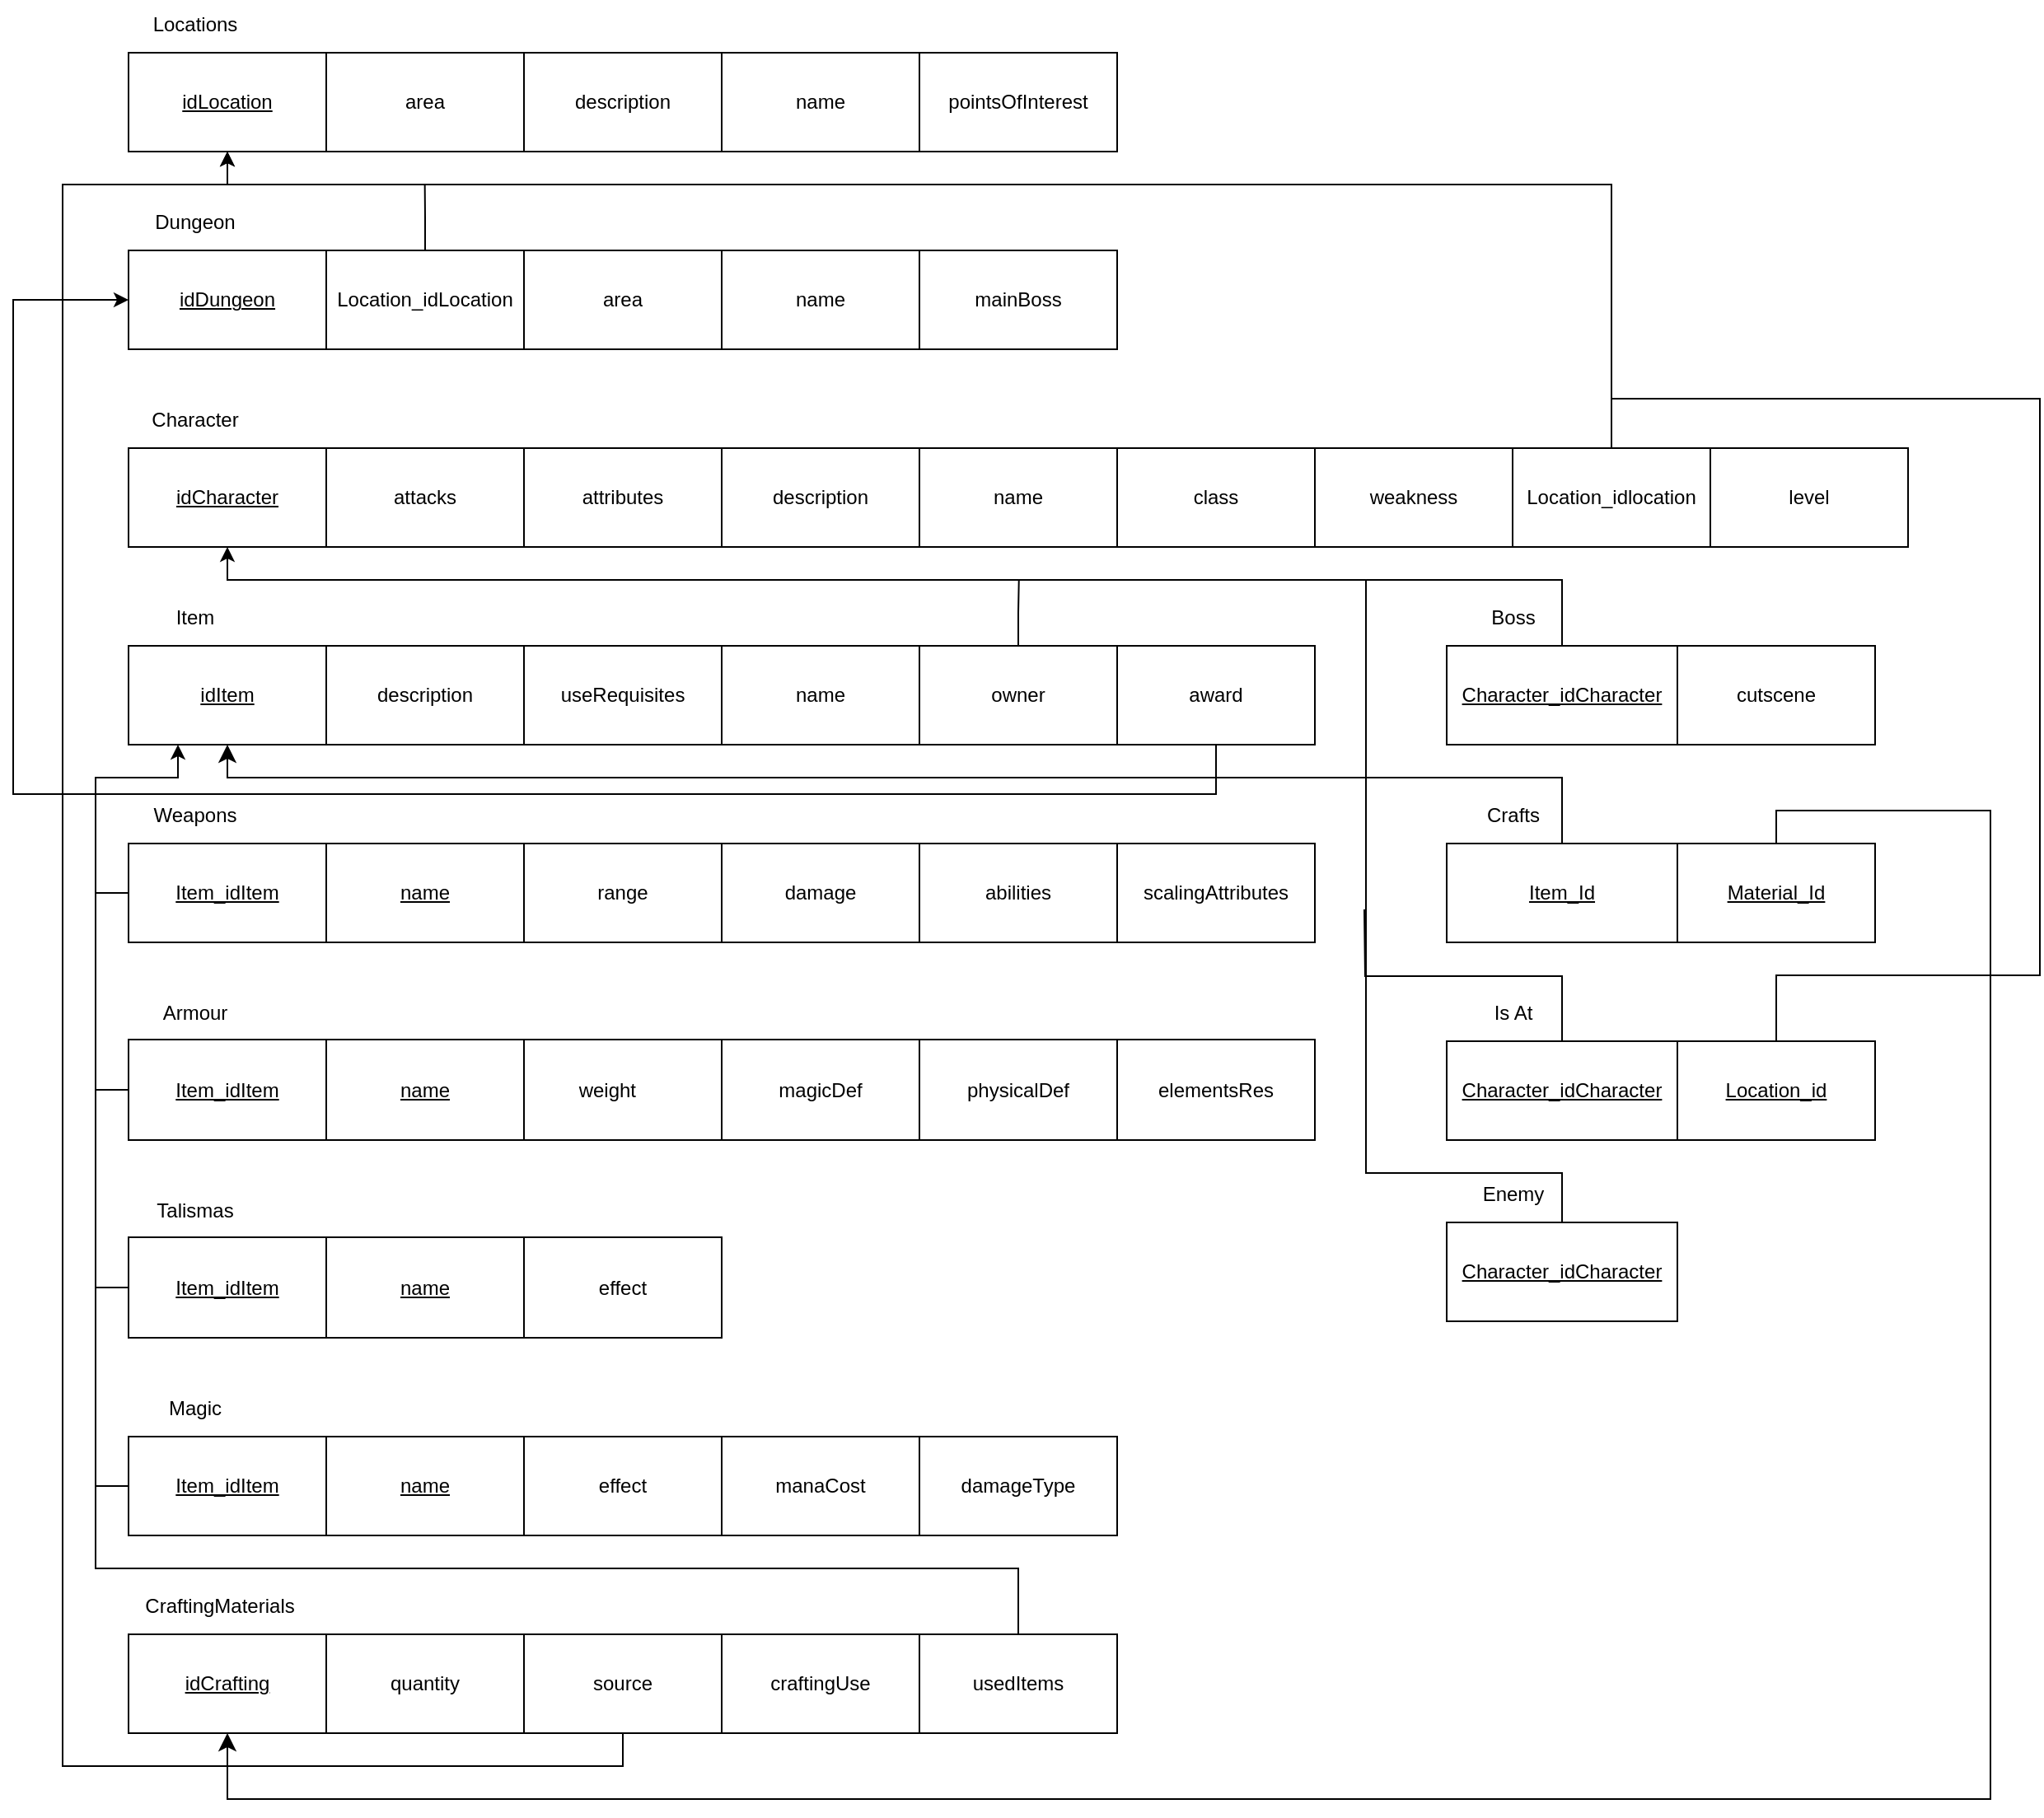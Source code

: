 <mxfile version="24.2.3" type="device">
  <diagram id="R2lEEEUBdFMjLlhIrx00" name="Page-1">
    <mxGraphModel dx="2249" dy="1964" grid="1" gridSize="10" guides="1" tooltips="1" connect="1" arrows="1" fold="1" page="1" pageScale="1" pageWidth="850" pageHeight="1100" math="0" shadow="0" extFonts="Permanent Marker^https://fonts.googleapis.com/css?family=Permanent+Marker">
      <root>
        <mxCell id="0" />
        <mxCell id="1" parent="0" />
        <mxCell id="tjL4641ZIOQCVREwr72X-2" value="&lt;u&gt;idCharacter&lt;/u&gt;" style="rounded=0;whiteSpace=wrap;html=1;" parent="1" vertex="1">
          <mxGeometry x="40" y="80" width="120" height="60" as="geometry" />
        </mxCell>
        <mxCell id="tjL4641ZIOQCVREwr72X-3" value="Character" style="text;html=1;align=center;verticalAlign=middle;resizable=0;points=[];autosize=1;strokeColor=none;fillColor=none;" parent="1" vertex="1">
          <mxGeometry x="40" y="48" width="80" height="30" as="geometry" />
        </mxCell>
        <mxCell id="tjL4641ZIOQCVREwr72X-4" value="attacks" style="rounded=0;whiteSpace=wrap;html=1;" parent="1" vertex="1">
          <mxGeometry x="160" y="80" width="120" height="60" as="geometry" />
        </mxCell>
        <mxCell id="tjL4641ZIOQCVREwr72X-5" value="attributes" style="rounded=0;whiteSpace=wrap;html=1;" parent="1" vertex="1">
          <mxGeometry x="280" y="80" width="120" height="60" as="geometry" />
        </mxCell>
        <mxCell id="tjL4641ZIOQCVREwr72X-6" value="description" style="rounded=0;whiteSpace=wrap;html=1;" parent="1" vertex="1">
          <mxGeometry x="400" y="80" width="120" height="60" as="geometry" />
        </mxCell>
        <mxCell id="tjL4641ZIOQCVREwr72X-7" value="name" style="rounded=0;whiteSpace=wrap;html=1;" parent="1" vertex="1">
          <mxGeometry x="520" y="80" width="120" height="60" as="geometry" />
        </mxCell>
        <mxCell id="tjL4641ZIOQCVREwr72X-8" value="Item" style="text;html=1;align=center;verticalAlign=middle;resizable=0;points=[];autosize=1;strokeColor=none;fillColor=none;" parent="1" vertex="1">
          <mxGeometry x="55" y="168" width="50" height="30" as="geometry" />
        </mxCell>
        <mxCell id="tjL4641ZIOQCVREwr72X-9" value="&lt;u&gt;idItem&lt;/u&gt;" style="rounded=0;whiteSpace=wrap;html=1;" parent="1" vertex="1">
          <mxGeometry x="40" y="200" width="120" height="60" as="geometry" />
        </mxCell>
        <mxCell id="tjL4641ZIOQCVREwr72X-10" value="description" style="rounded=0;whiteSpace=wrap;html=1;" parent="1" vertex="1">
          <mxGeometry x="160" y="200" width="120" height="60" as="geometry" />
        </mxCell>
        <mxCell id="tjL4641ZIOQCVREwr72X-11" value="useRequisites" style="rounded=0;whiteSpace=wrap;html=1;" parent="1" vertex="1">
          <mxGeometry x="280" y="200" width="120" height="60" as="geometry" />
        </mxCell>
        <mxCell id="tjL4641ZIOQCVREwr72X-12" value="name" style="rounded=0;whiteSpace=wrap;html=1;" parent="1" vertex="1">
          <mxGeometry x="400" y="200" width="120" height="60" as="geometry" />
        </mxCell>
        <mxCell id="tjL4641ZIOQCVREwr72X-15" value="Weapons" style="text;html=1;align=center;verticalAlign=middle;resizable=0;points=[];autosize=1;strokeColor=none;fillColor=none;" parent="1" vertex="1">
          <mxGeometry x="45" y="288" width="70" height="30" as="geometry" />
        </mxCell>
        <mxCell id="ZSU2yMdnMfYjr0uOL4E9-22" style="edgeStyle=orthogonalEdgeStyle;rounded=0;orthogonalLoop=1;jettySize=auto;html=1;exitX=0;exitY=0.5;exitDx=0;exitDy=0;endArrow=none;endFill=0;" parent="1" source="tjL4641ZIOQCVREwr72X-16" edge="1">
          <mxGeometry relative="1" as="geometry">
            <mxPoint x="20" y="330" as="targetPoint" />
          </mxGeometry>
        </mxCell>
        <mxCell id="tjL4641ZIOQCVREwr72X-16" value="&lt;u&gt;Item_idItem&lt;/u&gt;" style="rounded=0;whiteSpace=wrap;html=1;" parent="1" vertex="1">
          <mxGeometry x="40" y="320" width="120" height="60" as="geometry" />
        </mxCell>
        <mxCell id="tjL4641ZIOQCVREwr72X-17" value="range" style="rounded=0;whiteSpace=wrap;html=1;" parent="1" vertex="1">
          <mxGeometry x="280" y="320" width="120" height="60" as="geometry" />
        </mxCell>
        <mxCell id="tjL4641ZIOQCVREwr72X-18" value="damage" style="rounded=0;whiteSpace=wrap;html=1;" parent="1" vertex="1">
          <mxGeometry x="400" y="320" width="120" height="60" as="geometry" />
        </mxCell>
        <mxCell id="tjL4641ZIOQCVREwr72X-19" value="abilities" style="rounded=0;whiteSpace=wrap;html=1;" parent="1" vertex="1">
          <mxGeometry x="520" y="320" width="120" height="60" as="geometry" />
        </mxCell>
        <mxCell id="tjL4641ZIOQCVREwr72X-20" value="scalingAttributes" style="rounded=0;whiteSpace=wrap;html=1;" parent="1" vertex="1">
          <mxGeometry x="640" y="320" width="120" height="60" as="geometry" />
        </mxCell>
        <mxCell id="tjL4641ZIOQCVREwr72X-22" value="Armour" style="text;html=1;align=center;verticalAlign=middle;resizable=0;points=[];autosize=1;strokeColor=none;fillColor=none;" parent="1" vertex="1">
          <mxGeometry x="50" y="408" width="60" height="30" as="geometry" />
        </mxCell>
        <mxCell id="ZSU2yMdnMfYjr0uOL4E9-19" style="edgeStyle=orthogonalEdgeStyle;rounded=0;orthogonalLoop=1;jettySize=auto;html=1;exitX=0;exitY=0.5;exitDx=0;exitDy=0;entryX=0.25;entryY=1;entryDx=0;entryDy=0;" parent="1" source="tjL4641ZIOQCVREwr72X-23" target="tjL4641ZIOQCVREwr72X-9" edge="1">
          <mxGeometry relative="1" as="geometry">
            <Array as="points">
              <mxPoint x="20" y="469" />
              <mxPoint x="20" y="280" />
              <mxPoint x="70" y="280" />
            </Array>
          </mxGeometry>
        </mxCell>
        <mxCell id="tjL4641ZIOQCVREwr72X-23" value="&lt;u&gt;Item_idItem&lt;/u&gt;" style="rounded=0;whiteSpace=wrap;html=1;" parent="1" vertex="1">
          <mxGeometry x="40" y="439" width="120" height="61" as="geometry" />
        </mxCell>
        <mxCell id="tjL4641ZIOQCVREwr72X-24" value="weight&lt;span style=&quot;white-space: pre;&quot;&gt;&#x9;&lt;/span&gt;" style="rounded=0;whiteSpace=wrap;html=1;" parent="1" vertex="1">
          <mxGeometry x="280" y="439" width="120" height="61" as="geometry" />
        </mxCell>
        <mxCell id="tjL4641ZIOQCVREwr72X-25" value="magicDef" style="rounded=0;whiteSpace=wrap;html=1;" parent="1" vertex="1">
          <mxGeometry x="400" y="439" width="120" height="61" as="geometry" />
        </mxCell>
        <mxCell id="tjL4641ZIOQCVREwr72X-26" value="physicalDef" style="rounded=0;whiteSpace=wrap;html=1;" parent="1" vertex="1">
          <mxGeometry x="520" y="439" width="120" height="61" as="geometry" />
        </mxCell>
        <mxCell id="tjL4641ZIOQCVREwr72X-27" value="elementsRes" style="rounded=0;whiteSpace=wrap;html=1;" parent="1" vertex="1">
          <mxGeometry x="640" y="439" width="120" height="61" as="geometry" />
        </mxCell>
        <mxCell id="tjL4641ZIOQCVREwr72X-29" value="Talismas" style="text;html=1;align=center;verticalAlign=middle;resizable=0;points=[];autosize=1;strokeColor=none;fillColor=none;" parent="1" vertex="1">
          <mxGeometry x="45" y="528" width="70" height="30" as="geometry" />
        </mxCell>
        <mxCell id="ZSU2yMdnMfYjr0uOL4E9-20" style="edgeStyle=orthogonalEdgeStyle;rounded=0;orthogonalLoop=1;jettySize=auto;html=1;exitX=0;exitY=0.5;exitDx=0;exitDy=0;strokeColor=default;endArrow=none;endFill=0;" parent="1" source="tjL4641ZIOQCVREwr72X-30" edge="1">
          <mxGeometry relative="1" as="geometry">
            <mxPoint x="20" y="450" as="targetPoint" />
          </mxGeometry>
        </mxCell>
        <mxCell id="tjL4641ZIOQCVREwr72X-30" value="&lt;u&gt;Item_idItem&lt;/u&gt;" style="rounded=0;whiteSpace=wrap;html=1;" parent="1" vertex="1">
          <mxGeometry x="40" y="559" width="120" height="61" as="geometry" />
        </mxCell>
        <mxCell id="tjL4641ZIOQCVREwr72X-31" value="&lt;u&gt;name&lt;/u&gt;" style="rounded=0;whiteSpace=wrap;html=1;" parent="1" vertex="1">
          <mxGeometry x="160" y="559" width="120" height="61" as="geometry" />
        </mxCell>
        <mxCell id="ZSU2yMdnMfYjr0uOL4E9-21" style="edgeStyle=orthogonalEdgeStyle;rounded=0;orthogonalLoop=1;jettySize=auto;html=1;exitX=0;exitY=0.5;exitDx=0;exitDy=0;endArrow=none;endFill=0;" parent="1" source="tjL4641ZIOQCVREwr72X-36" edge="1">
          <mxGeometry relative="1" as="geometry">
            <mxPoint x="20" y="580" as="targetPoint" />
          </mxGeometry>
        </mxCell>
        <mxCell id="tjL4641ZIOQCVREwr72X-36" value="&lt;u&gt;Item_idItem&lt;/u&gt;" style="rounded=0;whiteSpace=wrap;html=1;" parent="1" vertex="1">
          <mxGeometry x="40" y="680" width="120" height="60" as="geometry" />
        </mxCell>
        <mxCell id="tjL4641ZIOQCVREwr72X-37" value="Magic" style="text;html=1;align=center;verticalAlign=middle;resizable=0;points=[];autosize=1;strokeColor=none;fillColor=none;" parent="1" vertex="1">
          <mxGeometry x="50" y="648" width="60" height="30" as="geometry" />
        </mxCell>
        <mxCell id="tjL4641ZIOQCVREwr72X-38" value="effect" style="rounded=0;whiteSpace=wrap;html=1;" parent="1" vertex="1">
          <mxGeometry x="280" y="680" width="120" height="60" as="geometry" />
        </mxCell>
        <mxCell id="tjL4641ZIOQCVREwr72X-39" value="manaCost" style="rounded=0;whiteSpace=wrap;html=1;" parent="1" vertex="1">
          <mxGeometry x="400" y="680" width="120" height="60" as="geometry" />
        </mxCell>
        <mxCell id="tjL4641ZIOQCVREwr72X-40" value="damageType" style="rounded=0;whiteSpace=wrap;html=1;" parent="1" vertex="1">
          <mxGeometry x="520" y="680" width="120" height="60" as="geometry" />
        </mxCell>
        <mxCell id="tjL4641ZIOQCVREwr72X-42" value="&lt;u&gt;idCrafting&lt;/u&gt;" style="rounded=0;whiteSpace=wrap;html=1;" parent="1" vertex="1">
          <mxGeometry x="40" y="800" width="120" height="60" as="geometry" />
        </mxCell>
        <mxCell id="tjL4641ZIOQCVREwr72X-43" value="CraftingMaterials" style="text;html=1;align=center;verticalAlign=middle;resizable=0;points=[];autosize=1;strokeColor=none;fillColor=none;" parent="1" vertex="1">
          <mxGeometry x="40" y="768" width="110" height="30" as="geometry" />
        </mxCell>
        <mxCell id="tjL4641ZIOQCVREwr72X-44" value="quantity" style="rounded=0;whiteSpace=wrap;html=1;" parent="1" vertex="1">
          <mxGeometry x="160" y="800" width="120" height="60" as="geometry" />
        </mxCell>
        <mxCell id="ZSU2yMdnMfYjr0uOL4E9-16" style="edgeStyle=orthogonalEdgeStyle;rounded=0;orthogonalLoop=1;jettySize=auto;html=1;exitX=0.5;exitY=1;exitDx=0;exitDy=0;entryX=0.5;entryY=1;entryDx=0;entryDy=0;" parent="1" source="tjL4641ZIOQCVREwr72X-45" target="tjL4641ZIOQCVREwr72X-52" edge="1">
          <mxGeometry relative="1" as="geometry">
            <Array as="points">
              <mxPoint x="340" y="880" />
              <mxPoint y="880" />
              <mxPoint y="-80" />
              <mxPoint x="100" y="-80" />
            </Array>
          </mxGeometry>
        </mxCell>
        <mxCell id="tjL4641ZIOQCVREwr72X-45" value="source" style="rounded=0;whiteSpace=wrap;html=1;" parent="1" vertex="1">
          <mxGeometry x="280" y="800" width="120" height="60" as="geometry" />
        </mxCell>
        <mxCell id="tjL4641ZIOQCVREwr72X-46" value="craftingUse" style="rounded=0;whiteSpace=wrap;html=1;" parent="1" vertex="1">
          <mxGeometry x="400" y="800" width="120" height="60" as="geometry" />
        </mxCell>
        <mxCell id="ZSU2yMdnMfYjr0uOL4E9-15" style="edgeStyle=orthogonalEdgeStyle;rounded=0;orthogonalLoop=1;jettySize=auto;html=1;exitX=0.5;exitY=0;exitDx=0;exitDy=0;endArrow=none;endFill=0;" parent="1" source="tjL4641ZIOQCVREwr72X-47" edge="1">
          <mxGeometry relative="1" as="geometry">
            <mxPoint x="20" y="700" as="targetPoint" />
            <Array as="points">
              <mxPoint x="580" y="760" />
              <mxPoint x="20" y="760" />
            </Array>
          </mxGeometry>
        </mxCell>
        <mxCell id="tjL4641ZIOQCVREwr72X-47" value="usedItems" style="rounded=0;whiteSpace=wrap;html=1;" parent="1" vertex="1">
          <mxGeometry x="520" y="800" width="120" height="60" as="geometry" />
        </mxCell>
        <mxCell id="tjL4641ZIOQCVREwr72X-52" value="&lt;u&gt;idLocation&lt;/u&gt;" style="rounded=0;whiteSpace=wrap;html=1;" parent="1" vertex="1">
          <mxGeometry x="40" y="-160" width="120" height="60" as="geometry" />
        </mxCell>
        <mxCell id="tjL4641ZIOQCVREwr72X-53" value="Locations" style="text;html=1;align=center;verticalAlign=middle;resizable=0;points=[];autosize=1;strokeColor=none;fillColor=none;" parent="1" vertex="1">
          <mxGeometry x="45" y="-192" width="70" height="30" as="geometry" />
        </mxCell>
        <mxCell id="tjL4641ZIOQCVREwr72X-54" value="area" style="rounded=0;whiteSpace=wrap;html=1;" parent="1" vertex="1">
          <mxGeometry x="160" y="-160" width="120" height="60" as="geometry" />
        </mxCell>
        <mxCell id="tjL4641ZIOQCVREwr72X-55" value="description" style="rounded=0;whiteSpace=wrap;html=1;" parent="1" vertex="1">
          <mxGeometry x="280" y="-160" width="120" height="60" as="geometry" />
        </mxCell>
        <mxCell id="tjL4641ZIOQCVREwr72X-56" value="name" style="rounded=0;whiteSpace=wrap;html=1;" parent="1" vertex="1">
          <mxGeometry x="400" y="-160" width="120" height="60" as="geometry" />
        </mxCell>
        <mxCell id="tjL4641ZIOQCVREwr72X-57" value="pointsOfInterest" style="rounded=0;whiteSpace=wrap;html=1;" parent="1" vertex="1">
          <mxGeometry x="520" y="-160" width="120" height="60" as="geometry" />
        </mxCell>
        <mxCell id="ZSU2yMdnMfYjr0uOL4E9-23" style="edgeStyle=orthogonalEdgeStyle;rounded=0;orthogonalLoop=1;jettySize=auto;html=1;exitX=0.5;exitY=0;exitDx=0;exitDy=0;entryX=0.5;entryY=1;entryDx=0;entryDy=0;" parent="1" source="tjL4641ZIOQCVREwr72X-60" target="tjL4641ZIOQCVREwr72X-2" edge="1">
          <mxGeometry relative="1" as="geometry">
            <Array as="points">
              <mxPoint x="910" y="160" />
              <mxPoint x="100" y="160" />
            </Array>
          </mxGeometry>
        </mxCell>
        <mxCell id="tjL4641ZIOQCVREwr72X-60" value="&lt;u&gt;Character_idCharacter&lt;/u&gt;" style="rounded=0;whiteSpace=wrap;html=1;" parent="1" vertex="1">
          <mxGeometry x="840" y="200" width="140" height="60" as="geometry" />
        </mxCell>
        <mxCell id="tjL4641ZIOQCVREwr72X-61" value="Boss" style="text;html=1;align=center;verticalAlign=middle;resizable=0;points=[];autosize=1;strokeColor=none;fillColor=none;" parent="1" vertex="1">
          <mxGeometry x="855" y="168" width="50" height="30" as="geometry" />
        </mxCell>
        <mxCell id="tjL4641ZIOQCVREwr72X-62" value="cutscene" style="rounded=0;whiteSpace=wrap;html=1;" parent="1" vertex="1">
          <mxGeometry x="980" y="200" width="120" height="60" as="geometry" />
        </mxCell>
        <mxCell id="ZSU2yMdnMfYjr0uOL4E9-1" value="class" style="rounded=0;whiteSpace=wrap;html=1;" parent="1" vertex="1">
          <mxGeometry x="640" y="80" width="120" height="60" as="geometry" />
        </mxCell>
        <mxCell id="ZSU2yMdnMfYjr0uOL4E9-2" value="weakness" style="rounded=0;whiteSpace=wrap;html=1;" parent="1" vertex="1">
          <mxGeometry x="760" y="80" width="120" height="60" as="geometry" />
        </mxCell>
        <mxCell id="ZSU2yMdnMfYjr0uOL4E9-24" style="edgeStyle=orthogonalEdgeStyle;rounded=0;orthogonalLoop=1;jettySize=auto;html=1;exitX=0.5;exitY=0;exitDx=0;exitDy=0;entryX=0.5;entryY=1;entryDx=0;entryDy=0;" parent="1" source="ZSU2yMdnMfYjr0uOL4E9-3" target="tjL4641ZIOQCVREwr72X-52" edge="1">
          <mxGeometry relative="1" as="geometry">
            <Array as="points">
              <mxPoint x="940" y="-80" />
              <mxPoint x="100" y="-80" />
            </Array>
          </mxGeometry>
        </mxCell>
        <mxCell id="ZSU2yMdnMfYjr0uOL4E9-3" value="Location_idlocation" style="rounded=0;whiteSpace=wrap;html=1;" parent="1" vertex="1">
          <mxGeometry x="880" y="80" width="120" height="60" as="geometry" />
        </mxCell>
        <mxCell id="ZSU2yMdnMfYjr0uOL4E9-4" value="level" style="rounded=0;whiteSpace=wrap;html=1;" parent="1" vertex="1">
          <mxGeometry x="1000" y="80" width="120" height="60" as="geometry" />
        </mxCell>
        <mxCell id="ZSU2yMdnMfYjr0uOL4E9-5" value="&lt;u&gt;idDungeon&lt;/u&gt;" style="rounded=0;whiteSpace=wrap;html=1;" parent="1" vertex="1">
          <mxGeometry x="40" y="-40" width="120" height="60" as="geometry" />
        </mxCell>
        <mxCell id="ZSU2yMdnMfYjr0uOL4E9-6" value="Dungeon" style="text;html=1;align=center;verticalAlign=middle;resizable=0;points=[];autosize=1;strokeColor=none;fillColor=none;" parent="1" vertex="1">
          <mxGeometry x="45" y="-72" width="70" height="30" as="geometry" />
        </mxCell>
        <mxCell id="ZSU2yMdnMfYjr0uOL4E9-26" style="edgeStyle=orthogonalEdgeStyle;rounded=0;orthogonalLoop=1;jettySize=auto;html=1;exitX=0.5;exitY=0;exitDx=0;exitDy=0;endArrow=none;endFill=0;" parent="1" source="ZSU2yMdnMfYjr0uOL4E9-7" edge="1">
          <mxGeometry relative="1" as="geometry">
            <mxPoint x="219.826" y="-80" as="targetPoint" />
          </mxGeometry>
        </mxCell>
        <mxCell id="ZSU2yMdnMfYjr0uOL4E9-7" value="Location_idLocation" style="rounded=0;whiteSpace=wrap;html=1;" parent="1" vertex="1">
          <mxGeometry x="160" y="-40" width="120" height="60" as="geometry" />
        </mxCell>
        <mxCell id="ZSU2yMdnMfYjr0uOL4E9-8" value="area" style="rounded=0;whiteSpace=wrap;html=1;" parent="1" vertex="1">
          <mxGeometry x="280" y="-40" width="120" height="60" as="geometry" />
        </mxCell>
        <mxCell id="ZSU2yMdnMfYjr0uOL4E9-9" value="name" style="rounded=0;whiteSpace=wrap;html=1;" parent="1" vertex="1">
          <mxGeometry x="400" y="-40" width="120" height="60" as="geometry" />
        </mxCell>
        <mxCell id="ZSU2yMdnMfYjr0uOL4E9-10" value="mainBoss" style="rounded=0;whiteSpace=wrap;html=1;" parent="1" vertex="1">
          <mxGeometry x="520" y="-40" width="120" height="60" as="geometry" />
        </mxCell>
        <mxCell id="ZSU2yMdnMfYjr0uOL4E9-11" value="effect" style="rounded=0;whiteSpace=wrap;html=1;" parent="1" vertex="1">
          <mxGeometry x="280" y="559" width="120" height="61" as="geometry" />
        </mxCell>
        <mxCell id="ZSU2yMdnMfYjr0uOL4E9-12" value="&lt;u&gt;name&lt;/u&gt;" style="rounded=0;whiteSpace=wrap;html=1;" parent="1" vertex="1">
          <mxGeometry x="160" y="680" width="120" height="60" as="geometry" />
        </mxCell>
        <mxCell id="ZSU2yMdnMfYjr0uOL4E9-13" value="&lt;u&gt;name&lt;/u&gt;" style="rounded=0;whiteSpace=wrap;html=1;" parent="1" vertex="1">
          <mxGeometry x="160" y="439" width="120" height="61" as="geometry" />
        </mxCell>
        <mxCell id="ZSU2yMdnMfYjr0uOL4E9-14" value="&lt;u&gt;name&lt;/u&gt;" style="rounded=0;whiteSpace=wrap;html=1;" parent="1" vertex="1">
          <mxGeometry x="160" y="320" width="120" height="60" as="geometry" />
        </mxCell>
        <mxCell id="ZSU2yMdnMfYjr0uOL4E9-28" style="edgeStyle=orthogonalEdgeStyle;rounded=0;orthogonalLoop=1;jettySize=auto;html=1;exitX=0.5;exitY=0;exitDx=0;exitDy=0;endArrow=none;endFill=0;" parent="1" source="ZSU2yMdnMfYjr0uOL4E9-27" edge="1">
          <mxGeometry relative="1" as="geometry">
            <mxPoint x="580.368" y="160" as="targetPoint" />
          </mxGeometry>
        </mxCell>
        <mxCell id="ZSU2yMdnMfYjr0uOL4E9-27" value="owner" style="rounded=0;whiteSpace=wrap;html=1;" parent="1" vertex="1">
          <mxGeometry x="520" y="200" width="120" height="60" as="geometry" />
        </mxCell>
        <mxCell id="ZSU2yMdnMfYjr0uOL4E9-30" style="edgeStyle=orthogonalEdgeStyle;rounded=0;orthogonalLoop=1;jettySize=auto;html=1;exitX=0.5;exitY=1;exitDx=0;exitDy=0;entryX=0;entryY=0.5;entryDx=0;entryDy=0;" parent="1" source="ZSU2yMdnMfYjr0uOL4E9-29" target="ZSU2yMdnMfYjr0uOL4E9-5" edge="1">
          <mxGeometry relative="1" as="geometry">
            <Array as="points">
              <mxPoint x="700" y="290" />
              <mxPoint x="-30" y="290" />
              <mxPoint x="-30" y="-10" />
            </Array>
          </mxGeometry>
        </mxCell>
        <mxCell id="ZSU2yMdnMfYjr0uOL4E9-29" value="award" style="rounded=0;whiteSpace=wrap;html=1;" parent="1" vertex="1">
          <mxGeometry x="640" y="200" width="120" height="60" as="geometry" />
        </mxCell>
        <mxCell id="PuZwZ3O-Ejt7XdEqL10G-1" style="edgeStyle=orthogonalEdgeStyle;rounded=0;orthogonalLoop=1;jettySize=auto;html=1;exitX=0.5;exitY=0;exitDx=0;exitDy=0;entryX=0.5;entryY=1;entryDx=0;entryDy=0;fontSize=12;startSize=8;endSize=8;" edge="1" parent="1" source="BtCr32K9hSUPDEqNoKbr-1" target="tjL4641ZIOQCVREwr72X-9">
          <mxGeometry relative="1" as="geometry">
            <Array as="points">
              <mxPoint x="910" y="280" />
              <mxPoint x="100" y="280" />
            </Array>
          </mxGeometry>
        </mxCell>
        <mxCell id="BtCr32K9hSUPDEqNoKbr-1" value="&lt;u&gt;Item_Id&lt;/u&gt;" style="rounded=0;whiteSpace=wrap;html=1;" parent="1" vertex="1">
          <mxGeometry x="840" y="320" width="140" height="60" as="geometry" />
        </mxCell>
        <mxCell id="PuZwZ3O-Ejt7XdEqL10G-2" style="edgeStyle=orthogonalEdgeStyle;rounded=0;orthogonalLoop=1;jettySize=auto;html=1;exitX=0.5;exitY=0;exitDx=0;exitDy=0;entryX=0.5;entryY=1;entryDx=0;entryDy=0;fontSize=12;startSize=8;endSize=8;" edge="1" parent="1" source="BtCr32K9hSUPDEqNoKbr-2" target="tjL4641ZIOQCVREwr72X-42">
          <mxGeometry relative="1" as="geometry">
            <Array as="points">
              <mxPoint x="1040" y="300" />
              <mxPoint x="1170" y="300" />
              <mxPoint x="1170" y="900" />
              <mxPoint x="100" y="900" />
            </Array>
          </mxGeometry>
        </mxCell>
        <mxCell id="BtCr32K9hSUPDEqNoKbr-2" value="&lt;u&gt;Material_Id&lt;/u&gt;" style="rounded=0;whiteSpace=wrap;html=1;" parent="1" vertex="1">
          <mxGeometry x="980" y="320" width="120" height="60" as="geometry" />
        </mxCell>
        <mxCell id="BtCr32K9hSUPDEqNoKbr-3" value="Crafts" style="text;html=1;align=center;verticalAlign=middle;resizable=0;points=[];autosize=1;strokeColor=none;fillColor=none;" parent="1" vertex="1">
          <mxGeometry x="850" y="288" width="60" height="30" as="geometry" />
        </mxCell>
        <mxCell id="BtCr32K9hSUPDEqNoKbr-11" style="edgeStyle=orthogonalEdgeStyle;rounded=0;orthogonalLoop=1;jettySize=auto;html=1;exitX=0.5;exitY=0;exitDx=0;exitDy=0;endArrow=none;endFill=0;" parent="1" source="BtCr32K9hSUPDEqNoKbr-4" edge="1">
          <mxGeometry relative="1" as="geometry">
            <mxPoint x="790" y="360" as="targetPoint" />
          </mxGeometry>
        </mxCell>
        <mxCell id="BtCr32K9hSUPDEqNoKbr-4" value="&lt;u&gt;Character_idCharacter&lt;/u&gt;" style="rounded=0;whiteSpace=wrap;html=1;" parent="1" vertex="1">
          <mxGeometry x="840" y="440" width="140" height="60" as="geometry" />
        </mxCell>
        <mxCell id="BtCr32K9hSUPDEqNoKbr-12" style="edgeStyle=orthogonalEdgeStyle;rounded=0;orthogonalLoop=1;jettySize=auto;html=1;exitX=0.5;exitY=0;exitDx=0;exitDy=0;endArrow=none;endFill=0;" parent="1" source="BtCr32K9hSUPDEqNoKbr-5" edge="1">
          <mxGeometry relative="1" as="geometry">
            <mxPoint x="940" y="-70" as="targetPoint" />
            <Array as="points">
              <mxPoint x="1040" y="400" />
              <mxPoint x="1200" y="400" />
              <mxPoint x="1200" y="50" />
              <mxPoint x="940" y="50" />
            </Array>
          </mxGeometry>
        </mxCell>
        <mxCell id="BtCr32K9hSUPDEqNoKbr-5" value="&lt;u&gt;Location_id&lt;/u&gt;" style="rounded=0;whiteSpace=wrap;html=1;" parent="1" vertex="1">
          <mxGeometry x="980" y="440" width="120" height="60" as="geometry" />
        </mxCell>
        <mxCell id="BtCr32K9hSUPDEqNoKbr-6" value="Is At" style="text;html=1;align=center;verticalAlign=middle;resizable=0;points=[];autosize=1;strokeColor=none;fillColor=none;" parent="1" vertex="1">
          <mxGeometry x="855" y="408" width="50" height="30" as="geometry" />
        </mxCell>
        <mxCell id="BtCr32K9hSUPDEqNoKbr-10" style="edgeStyle=orthogonalEdgeStyle;rounded=0;orthogonalLoop=1;jettySize=auto;html=1;exitX=0.5;exitY=0;exitDx=0;exitDy=0;endArrow=none;endFill=0;" parent="1" source="BtCr32K9hSUPDEqNoKbr-7" edge="1">
          <mxGeometry relative="1" as="geometry">
            <mxPoint x="790" y="160" as="targetPoint" />
            <Array as="points">
              <mxPoint x="910" y="520" />
              <mxPoint x="791" y="520" />
            </Array>
          </mxGeometry>
        </mxCell>
        <mxCell id="BtCr32K9hSUPDEqNoKbr-7" value="&lt;u&gt;Character_idCharacter&lt;/u&gt;" style="rounded=0;whiteSpace=wrap;html=1;" parent="1" vertex="1">
          <mxGeometry x="840" y="550" width="140" height="60" as="geometry" />
        </mxCell>
        <mxCell id="BtCr32K9hSUPDEqNoKbr-9" value="Enemy" style="text;html=1;align=center;verticalAlign=middle;resizable=0;points=[];autosize=1;strokeColor=none;fillColor=none;" parent="1" vertex="1">
          <mxGeometry x="850" y="518" width="60" height="30" as="geometry" />
        </mxCell>
      </root>
    </mxGraphModel>
  </diagram>
</mxfile>
